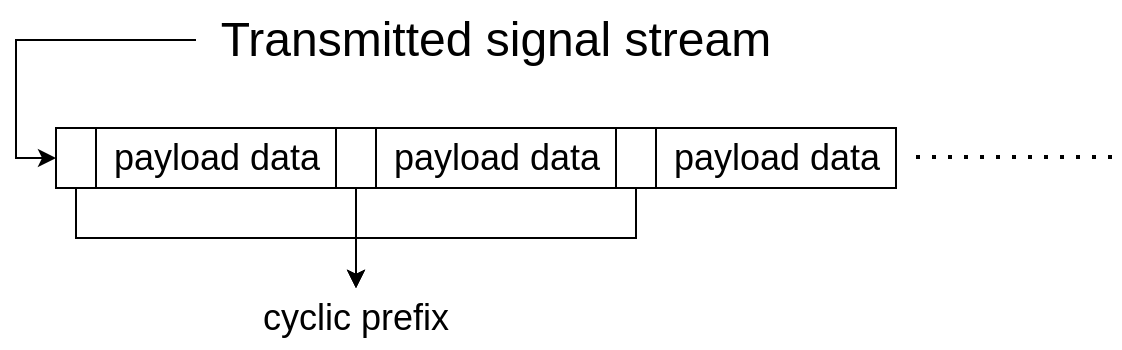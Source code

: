 <mxfile version="21.1.2" type="device">
  <diagram name="第 1 页" id="yZqTohcyaF4-MAUcGQ2n">
    <mxGraphModel dx="1221" dy="636" grid="0" gridSize="10" guides="1" tooltips="1" connect="1" arrows="1" fold="1" page="1" pageScale="1" pageWidth="827" pageHeight="1169" math="0" shadow="0">
      <root>
        <mxCell id="0" />
        <mxCell id="1" parent="0" />
        <mxCell id="YqlxQMFtvgsocmcOE6nz-1" value="" style="rounded=0;whiteSpace=wrap;html=1;" vertex="1" parent="1">
          <mxGeometry x="270" y="260" width="120" height="30" as="geometry" />
        </mxCell>
        <mxCell id="YqlxQMFtvgsocmcOE6nz-25" style="edgeStyle=elbowEdgeStyle;rounded=0;orthogonalLoop=1;jettySize=auto;elbow=vertical;html=1;exitX=0.5;exitY=1;exitDx=0;exitDy=0;entryX=0.5;entryY=0;entryDx=0;entryDy=0;" edge="1" parent="1" source="YqlxQMFtvgsocmcOE6nz-2" target="YqlxQMFtvgsocmcOE6nz-14">
          <mxGeometry relative="1" as="geometry" />
        </mxCell>
        <mxCell id="YqlxQMFtvgsocmcOE6nz-2" value="" style="rounded=0;whiteSpace=wrap;html=1;" vertex="1" parent="1">
          <mxGeometry x="250" y="260" width="20" height="30" as="geometry" />
        </mxCell>
        <mxCell id="YqlxQMFtvgsocmcOE6nz-3" value="" style="rounded=0;whiteSpace=wrap;html=1;" vertex="1" parent="1">
          <mxGeometry x="410" y="260" width="120" height="30" as="geometry" />
        </mxCell>
        <mxCell id="YqlxQMFtvgsocmcOE6nz-26" style="edgeStyle=elbowEdgeStyle;rounded=0;orthogonalLoop=1;jettySize=auto;elbow=vertical;html=1;exitX=0.5;exitY=1;exitDx=0;exitDy=0;" edge="1" parent="1" source="YqlxQMFtvgsocmcOE6nz-4">
          <mxGeometry relative="1" as="geometry">
            <mxPoint x="400" y="340" as="targetPoint" />
          </mxGeometry>
        </mxCell>
        <mxCell id="YqlxQMFtvgsocmcOE6nz-4" value="" style="rounded=0;whiteSpace=wrap;html=1;" vertex="1" parent="1">
          <mxGeometry x="390" y="260" width="20" height="30" as="geometry" />
        </mxCell>
        <mxCell id="YqlxQMFtvgsocmcOE6nz-5" value="" style="rounded=0;whiteSpace=wrap;html=1;" vertex="1" parent="1">
          <mxGeometry x="550" y="260" width="120" height="30" as="geometry" />
        </mxCell>
        <mxCell id="YqlxQMFtvgsocmcOE6nz-27" style="edgeStyle=elbowEdgeStyle;rounded=0;orthogonalLoop=1;jettySize=auto;elbow=vertical;html=1;exitX=0.5;exitY=1;exitDx=0;exitDy=0;entryX=0.5;entryY=0;entryDx=0;entryDy=0;" edge="1" parent="1" source="YqlxQMFtvgsocmcOE6nz-6" target="YqlxQMFtvgsocmcOE6nz-14">
          <mxGeometry relative="1" as="geometry" />
        </mxCell>
        <mxCell id="YqlxQMFtvgsocmcOE6nz-6" value="" style="rounded=0;whiteSpace=wrap;html=1;" vertex="1" parent="1">
          <mxGeometry x="530" y="260" width="20" height="30" as="geometry" />
        </mxCell>
        <mxCell id="YqlxQMFtvgsocmcOE6nz-7" value="" style="endArrow=none;dashed=1;html=1;dashPattern=1 3;strokeWidth=2;rounded=0;" edge="1" parent="1">
          <mxGeometry width="50" height="50" relative="1" as="geometry">
            <mxPoint x="680" y="274.5" as="sourcePoint" />
            <mxPoint x="780" y="274.5" as="targetPoint" />
          </mxGeometry>
        </mxCell>
        <mxCell id="YqlxQMFtvgsocmcOE6nz-13" style="edgeStyle=orthogonalEdgeStyle;rounded=0;orthogonalLoop=1;jettySize=auto;html=1;exitX=0;exitY=0.5;exitDx=0;exitDy=0;entryX=0;entryY=0.5;entryDx=0;entryDy=0;" edge="1" parent="1" source="YqlxQMFtvgsocmcOE6nz-8" target="YqlxQMFtvgsocmcOE6nz-2">
          <mxGeometry relative="1" as="geometry" />
        </mxCell>
        <mxCell id="YqlxQMFtvgsocmcOE6nz-8" value="&lt;font style=&quot;font-size: 24px;&quot;&gt;Transmitted signal stream&lt;/font&gt;" style="text;html=1;strokeColor=none;fillColor=none;align=center;verticalAlign=middle;whiteSpace=wrap;rounded=0;" vertex="1" parent="1">
          <mxGeometry x="320" y="196" width="300" height="40" as="geometry" />
        </mxCell>
        <mxCell id="YqlxQMFtvgsocmcOE6nz-9" value="&lt;font style=&quot;font-size: 18px;&quot;&gt;payload data&lt;/font&gt;" style="text;html=1;strokeColor=none;fillColor=none;align=center;verticalAlign=middle;whiteSpace=wrap;rounded=0;" vertex="1" parent="1">
          <mxGeometry x="272.5" y="260" width="115" height="30" as="geometry" />
        </mxCell>
        <mxCell id="YqlxQMFtvgsocmcOE6nz-14" value="&lt;font style=&quot;font-size: 18px;&quot;&gt;cyclic prefix&lt;/font&gt;" style="text;html=1;strokeColor=none;fillColor=none;align=center;verticalAlign=middle;whiteSpace=wrap;rounded=0;" vertex="1" parent="1">
          <mxGeometry x="330" y="340" width="140" height="30" as="geometry" />
        </mxCell>
        <mxCell id="YqlxQMFtvgsocmcOE6nz-23" value="&lt;font style=&quot;font-size: 18px;&quot;&gt;payload data&lt;/font&gt;" style="text;html=1;strokeColor=none;fillColor=none;align=center;verticalAlign=middle;whiteSpace=wrap;rounded=0;" vertex="1" parent="1">
          <mxGeometry x="407.5" y="260" width="125" height="30" as="geometry" />
        </mxCell>
        <mxCell id="YqlxQMFtvgsocmcOE6nz-24" value="&lt;font style=&quot;font-size: 18px;&quot;&gt;payload data&lt;/font&gt;" style="text;html=1;strokeColor=none;fillColor=none;align=center;verticalAlign=middle;whiteSpace=wrap;rounded=0;" vertex="1" parent="1">
          <mxGeometry x="547.5" y="260" width="125" height="30" as="geometry" />
        </mxCell>
      </root>
    </mxGraphModel>
  </diagram>
</mxfile>
